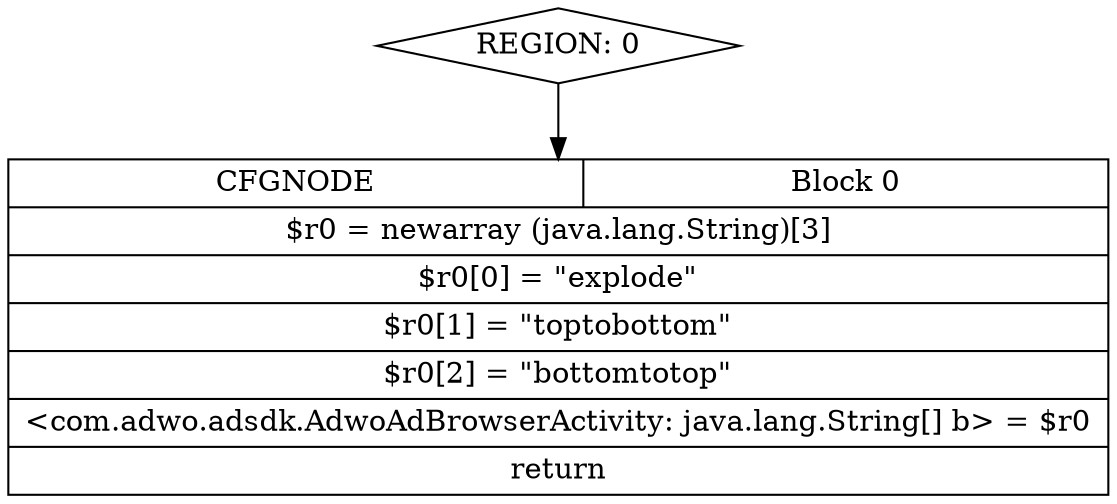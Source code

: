 digraph "<clinit>" {
    node [shape=record];
    "REGION: 0" [shape=diamond,];
    "CFGNODE: Block #0" [label="{{ CFGNODE| Block 0}|$r0 = newarray (java.lang.String)[3]|$r0[0] = \"explode\"|$r0[1] = \"toptobottom\"|$r0[2] = \"bottomtotop\"|\<com.adwo.adsdk.AdwoAdBrowserActivity: java.lang.String[] b\> = $r0|return}",];
    "REGION: 0"->"CFGNODE: Block #0";
}
